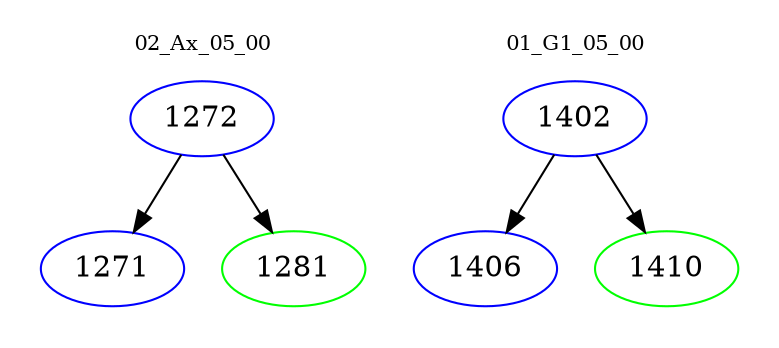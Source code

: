 digraph{
subgraph cluster_0 {
color = white
label = "02_Ax_05_00";
fontsize=10;
T0_1272 [label="1272", color="blue"]
T0_1272 -> T0_1271 [color="black"]
T0_1271 [label="1271", color="blue"]
T0_1272 -> T0_1281 [color="black"]
T0_1281 [label="1281", color="green"]
}
subgraph cluster_1 {
color = white
label = "01_G1_05_00";
fontsize=10;
T1_1402 [label="1402", color="blue"]
T1_1402 -> T1_1406 [color="black"]
T1_1406 [label="1406", color="blue"]
T1_1402 -> T1_1410 [color="black"]
T1_1410 [label="1410", color="green"]
}
}
